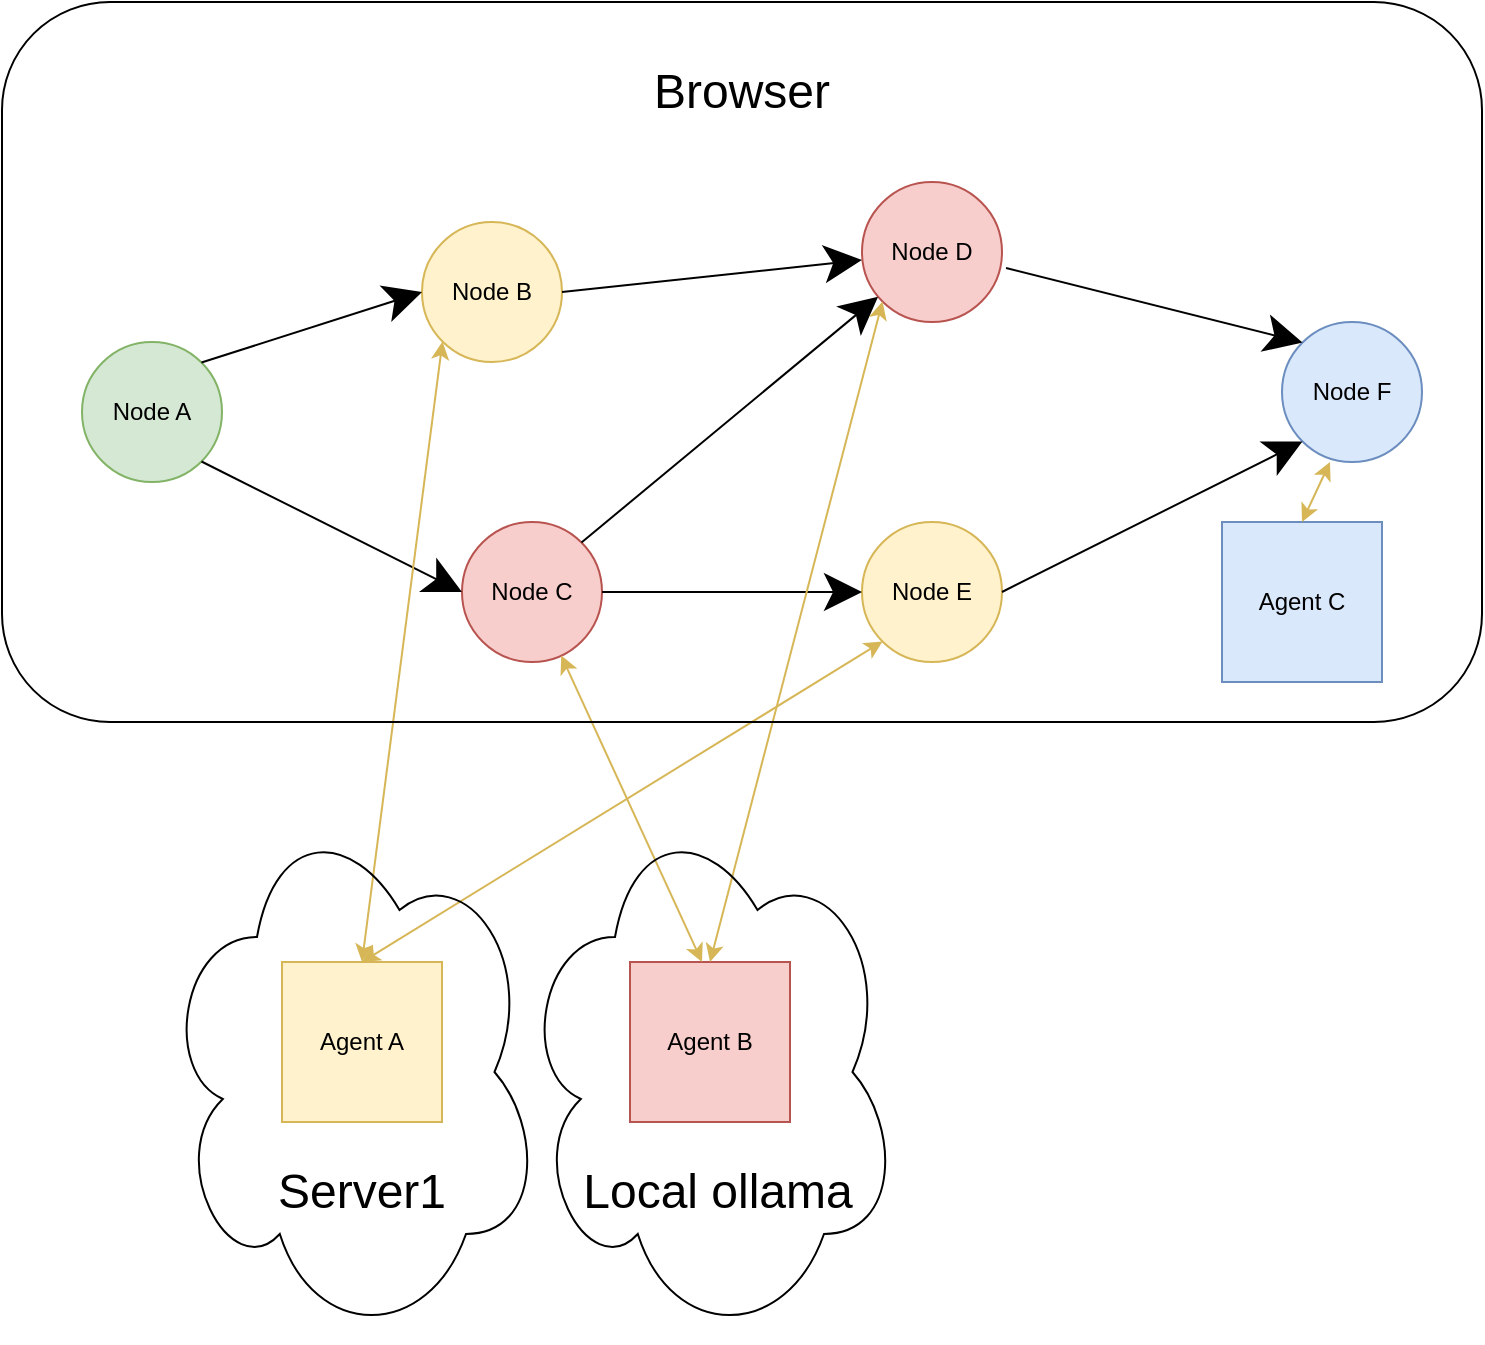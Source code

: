 <mxfile version="24.8.2">
  <diagram name="ページ1" id="fggOw00aKEGHQSjqH7mn">
    <mxGraphModel dx="929" dy="550" grid="1" gridSize="10" guides="1" tooltips="1" connect="1" arrows="1" fold="1" page="1" pageScale="1" pageWidth="827" pageHeight="1169" math="0" shadow="0">
      <root>
        <mxCell id="0" />
        <mxCell id="1" parent="0" />
        <mxCell id="pP3HvTK47zw7e1M1eDcl-1" value="Node A" style="ellipse;whiteSpace=wrap;html=1;fillColor=#d5e8d4;strokeColor=#82b366;" parent="1" vertex="1">
          <mxGeometry x="60" y="210" width="70" height="70" as="geometry" />
        </mxCell>
        <mxCell id="pP3HvTK47zw7e1M1eDcl-3" value="Node B" style="ellipse;whiteSpace=wrap;html=1;fillColor=#fff2cc;strokeColor=#d6b656;" parent="1" vertex="1">
          <mxGeometry x="230" y="150" width="70" height="70" as="geometry" />
        </mxCell>
        <mxCell id="pP3HvTK47zw7e1M1eDcl-4" value="Node C" style="ellipse;whiteSpace=wrap;html=1;fillColor=#f8cecc;strokeColor=#b85450;" parent="1" vertex="1">
          <mxGeometry x="250" y="300" width="70" height="70" as="geometry" />
        </mxCell>
        <mxCell id="pP3HvTK47zw7e1M1eDcl-5" value="Node D" style="ellipse;whiteSpace=wrap;html=1;fillColor=#f8cecc;strokeColor=#b85450;" parent="1" vertex="1">
          <mxGeometry x="450" y="130" width="70" height="70" as="geometry" />
        </mxCell>
        <mxCell id="pP3HvTK47zw7e1M1eDcl-6" value="Node E" style="ellipse;whiteSpace=wrap;html=1;fillColor=#fff2cc;strokeColor=#d6b656;" parent="1" vertex="1">
          <mxGeometry x="450" y="300" width="70" height="70" as="geometry" />
        </mxCell>
        <mxCell id="pP3HvTK47zw7e1M1eDcl-7" value="Node F" style="ellipse;whiteSpace=wrap;html=1;fillColor=#dae8fc;strokeColor=#6c8ebf;" parent="1" vertex="1">
          <mxGeometry x="660" y="200" width="70" height="70" as="geometry" />
        </mxCell>
        <mxCell id="pP3HvTK47zw7e1M1eDcl-8" value="" style="endArrow=classic;html=1;rounded=0;exitX=1;exitY=0;exitDx=0;exitDy=0;jumpSize=6;endSize=16;" parent="1" edge="1">
          <mxGeometry width="50" height="50" relative="1" as="geometry">
            <mxPoint x="119.749" y="220.251" as="sourcePoint" />
            <mxPoint x="230" y="185" as="targetPoint" />
          </mxGeometry>
        </mxCell>
        <mxCell id="pP3HvTK47zw7e1M1eDcl-9" value="" style="endArrow=classic;html=1;rounded=0;entryX=0;entryY=0.5;entryDx=0;entryDy=0;exitX=1;exitY=1;exitDx=0;exitDy=0;endSize=16;" parent="1" target="pP3HvTK47zw7e1M1eDcl-4" edge="1">
          <mxGeometry width="50" height="50" relative="1" as="geometry">
            <mxPoint x="119.749" y="269.749" as="sourcePoint" />
            <mxPoint x="500" y="370" as="targetPoint" />
          </mxGeometry>
        </mxCell>
        <mxCell id="pP3HvTK47zw7e1M1eDcl-10" value="" style="endArrow=classic;html=1;rounded=0;exitX=1;exitY=0.5;exitDx=0;exitDy=0;endSize=16;" parent="1" source="pP3HvTK47zw7e1M1eDcl-3" edge="1">
          <mxGeometry width="50" height="50" relative="1" as="geometry">
            <mxPoint x="330" y="220" as="sourcePoint" />
            <mxPoint x="450" y="169" as="targetPoint" />
          </mxGeometry>
        </mxCell>
        <mxCell id="pP3HvTK47zw7e1M1eDcl-11" value="" style="endArrow=classic;html=1;rounded=0;exitX=1;exitY=0.5;exitDx=0;exitDy=0;entryX=0;entryY=1;entryDx=0;entryDy=0;endSize=16;" parent="1" source="pP3HvTK47zw7e1M1eDcl-6" target="pP3HvTK47zw7e1M1eDcl-7" edge="1">
          <mxGeometry width="50" height="50" relative="1" as="geometry">
            <mxPoint x="570" y="400" as="sourcePoint" />
            <mxPoint x="620" y="350" as="targetPoint" />
          </mxGeometry>
        </mxCell>
        <mxCell id="pP3HvTK47zw7e1M1eDcl-12" value="" style="endArrow=classic;html=1;rounded=0;exitX=1.029;exitY=0.614;exitDx=0;exitDy=0;entryX=0;entryY=0;entryDx=0;entryDy=0;exitPerimeter=0;endSize=16;" parent="1" source="pP3HvTK47zw7e1M1eDcl-5" target="pP3HvTK47zw7e1M1eDcl-7" edge="1">
          <mxGeometry width="50" height="50" relative="1" as="geometry">
            <mxPoint x="519.999" y="180.001" as="sourcePoint" />
            <mxPoint x="521.25" y="249.75" as="targetPoint" />
          </mxGeometry>
        </mxCell>
        <mxCell id="pP3HvTK47zw7e1M1eDcl-13" value="" style="endArrow=classic;html=1;rounded=0;exitX=1;exitY=0.5;exitDx=0;exitDy=0;entryX=0;entryY=0.5;entryDx=0;entryDy=0;endSize=16;" parent="1" source="pP3HvTK47zw7e1M1eDcl-4" target="pP3HvTK47zw7e1M1eDcl-6" edge="1">
          <mxGeometry width="50" height="50" relative="1" as="geometry">
            <mxPoint x="450" y="420" as="sourcePoint" />
            <mxPoint x="390" y="230" as="targetPoint" />
          </mxGeometry>
        </mxCell>
        <mxCell id="pP3HvTK47zw7e1M1eDcl-14" value="" style="endArrow=classic;html=1;rounded=0;exitX=1;exitY=0;exitDx=0;exitDy=0;endSize=16;" parent="1" source="pP3HvTK47zw7e1M1eDcl-4" target="pP3HvTK47zw7e1M1eDcl-5" edge="1">
          <mxGeometry width="50" height="50" relative="1" as="geometry">
            <mxPoint x="450" y="420" as="sourcePoint" />
            <mxPoint x="500" y="370" as="targetPoint" />
          </mxGeometry>
        </mxCell>
        <mxCell id="pP3HvTK47zw7e1M1eDcl-15" value="Agent A" style="whiteSpace=wrap;html=1;aspect=fixed;fillColor=#fff2cc;strokeColor=#d6b656;" parent="1" vertex="1">
          <mxGeometry x="160" y="520" width="80" height="80" as="geometry" />
        </mxCell>
        <mxCell id="pP3HvTK47zw7e1M1eDcl-17" value="Agent C" style="whiteSpace=wrap;html=1;aspect=fixed;fillColor=#dae8fc;strokeColor=#6c8ebf;" parent="1" vertex="1">
          <mxGeometry x="630" y="300" width="80" height="80" as="geometry" />
        </mxCell>
        <mxCell id="pP3HvTK47zw7e1M1eDcl-18" value="Agent B" style="whiteSpace=wrap;html=1;aspect=fixed;fillColor=#f8cecc;strokeColor=#b85450;" parent="1" vertex="1">
          <mxGeometry x="334" y="520" width="80" height="80" as="geometry" />
        </mxCell>
        <mxCell id="pP3HvTK47zw7e1M1eDcl-19" value="" style="endArrow=classic;html=1;rounded=0;exitX=0.5;exitY=0;exitDx=0;exitDy=0;entryX=0;entryY=1;entryDx=0;entryDy=0;fillColor=#fff2cc;strokeColor=#d6b656;startArrow=classic;startFill=1;endFill=1;" parent="1" source="pP3HvTK47zw7e1M1eDcl-15" target="pP3HvTK47zw7e1M1eDcl-3" edge="1">
          <mxGeometry width="50" height="50" relative="1" as="geometry">
            <mxPoint x="450" y="470" as="sourcePoint" />
            <mxPoint x="500" y="420" as="targetPoint" />
          </mxGeometry>
        </mxCell>
        <mxCell id="pP3HvTK47zw7e1M1eDcl-20" value="" style="endArrow=classic;html=1;rounded=0;exitX=0.5;exitY=0;exitDx=0;exitDy=0;entryX=0;entryY=1;entryDx=0;entryDy=0;fillColor=#fff2cc;strokeColor=#d6b656;endFill=1;startArrow=classic;startFill=1;" parent="1" source="pP3HvTK47zw7e1M1eDcl-18" target="pP3HvTK47zw7e1M1eDcl-5" edge="1">
          <mxGeometry width="50" height="50" relative="1" as="geometry">
            <mxPoint x="450" y="410" as="sourcePoint" />
            <mxPoint x="500" y="360" as="targetPoint" />
          </mxGeometry>
        </mxCell>
        <mxCell id="pP3HvTK47zw7e1M1eDcl-21" value="" style="endArrow=classic;html=1;rounded=0;entryX=0;entryY=1;entryDx=0;entryDy=0;exitX=0.5;exitY=0;exitDx=0;exitDy=0;fillColor=#fff2cc;strokeColor=#d6b656;startArrow=classic;startFill=1;endFill=1;" parent="1" source="pP3HvTK47zw7e1M1eDcl-15" target="pP3HvTK47zw7e1M1eDcl-6" edge="1">
          <mxGeometry width="50" height="50" relative="1" as="geometry">
            <mxPoint x="200" y="500" as="sourcePoint" />
            <mxPoint x="500" y="360" as="targetPoint" />
          </mxGeometry>
        </mxCell>
        <mxCell id="pP3HvTK47zw7e1M1eDcl-23" value="" style="endArrow=classic;html=1;rounded=0;fillColor=#fff2cc;strokeColor=#d6b656;startArrow=classic;startFill=1;endFill=1;" parent="1" target="pP3HvTK47zw7e1M1eDcl-4" edge="1">
          <mxGeometry width="50" height="50" relative="1" as="geometry">
            <mxPoint x="370" y="520" as="sourcePoint" />
            <mxPoint x="500" y="360" as="targetPoint" />
          </mxGeometry>
        </mxCell>
        <mxCell id="pP3HvTK47zw7e1M1eDcl-24" value="" style="endArrow=classic;html=1;rounded=0;exitX=0.5;exitY=0;exitDx=0;exitDy=0;entryX=0.343;entryY=1;entryDx=0;entryDy=0;entryPerimeter=0;fillColor=#fff2cc;strokeColor=#d6b656;startArrow=classic;startFill=1;endFill=1;" parent="1" source="pP3HvTK47zw7e1M1eDcl-17" target="pP3HvTK47zw7e1M1eDcl-7" edge="1">
          <mxGeometry width="50" height="50" relative="1" as="geometry">
            <mxPoint x="450" y="410" as="sourcePoint" />
            <mxPoint x="500" y="360" as="targetPoint" />
          </mxGeometry>
        </mxCell>
        <mxCell id="pP3HvTK47zw7e1M1eDcl-30" value="" style="rounded=1;whiteSpace=wrap;html=1;fillColor=none;" parent="1" vertex="1">
          <mxGeometry x="20" y="40" width="740" height="360" as="geometry" />
        </mxCell>
        <mxCell id="pP3HvTK47zw7e1M1eDcl-34" value="&lt;span style=&quot;font-size: 24px;&quot;&gt;Browser&lt;/span&gt;" style="text;html=1;align=center;verticalAlign=middle;whiteSpace=wrap;rounded=0;" parent="1" vertex="1">
          <mxGeometry x="322" y="60" width="136" height="50" as="geometry" />
        </mxCell>
        <mxCell id="cvtAq0rXB5XaMyCP0bp8-1" value="" style="ellipse;shape=cloud;whiteSpace=wrap;html=1;fillColor=none;" parent="1" vertex="1">
          <mxGeometry x="100" y="440" width="190" height="270" as="geometry" />
        </mxCell>
        <mxCell id="cvtAq0rXB5XaMyCP0bp8-3" value="&lt;span style=&quot;font-size: 24px;&quot;&gt;Server1&lt;/span&gt;" style="text;html=1;align=center;verticalAlign=middle;whiteSpace=wrap;rounded=0;" parent="1" vertex="1">
          <mxGeometry x="132" y="610" width="136" height="50" as="geometry" />
        </mxCell>
        <mxCell id="DWya_mUbFJulG-ORUsOX-2" value="" style="ellipse;shape=cloud;whiteSpace=wrap;html=1;fillColor=none;" parent="1" vertex="1">
          <mxGeometry x="279" y="440" width="190" height="270" as="geometry" />
        </mxCell>
        <mxCell id="DWya_mUbFJulG-ORUsOX-4" value="&lt;span style=&quot;font-size: 24px;&quot;&gt;Local ollama&lt;/span&gt;" style="text;html=1;align=center;verticalAlign=middle;whiteSpace=wrap;rounded=0;" parent="1" vertex="1">
          <mxGeometry x="306" y="610" width="144" height="50" as="geometry" />
        </mxCell>
      </root>
    </mxGraphModel>
  </diagram>
</mxfile>
